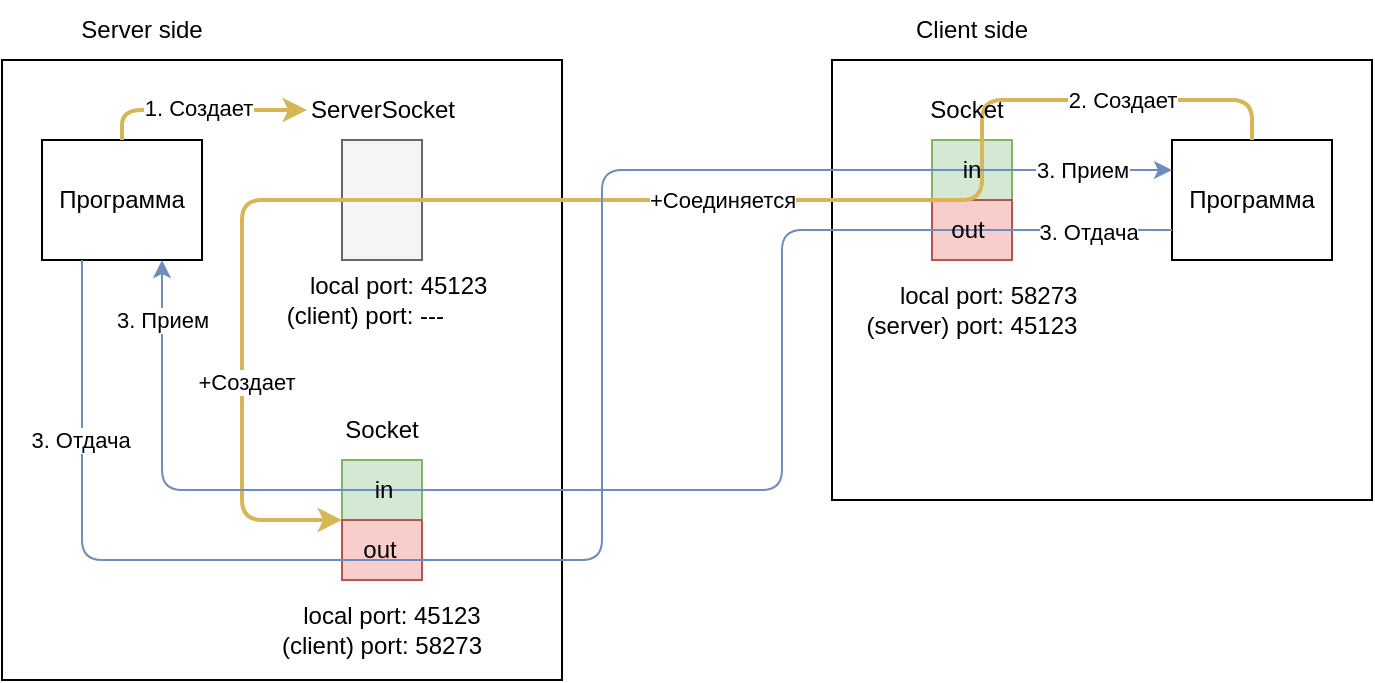 <mxfile version="17.2.4" type="device"><diagram id="9pY3eeljbzoHYX5RfYgv" name="Page-1"><mxGraphModel dx="760" dy="646" grid="1" gridSize="10" guides="1" tooltips="1" connect="1" arrows="1" fold="1" page="1" pageScale="1" pageWidth="827" pageHeight="1169" math="0" shadow="0"><root><mxCell id="0"/><mxCell id="1" parent="0"/><mxCell id="MnM3hJGHa1vX36NyEozm-1" value="" style="rounded=0;whiteSpace=wrap;html=1;" parent="1" vertex="1"><mxGeometry x="40" y="100" width="280" height="310" as="geometry"/></mxCell><mxCell id="MnM3hJGHa1vX36NyEozm-2" value="Server side" style="text;html=1;strokeColor=none;fillColor=none;align=center;verticalAlign=middle;whiteSpace=wrap;rounded=0;" parent="1" vertex="1"><mxGeometry x="40" y="70" width="140" height="30" as="geometry"/></mxCell><mxCell id="MnM3hJGHa1vX36NyEozm-3" value="" style="rounded=0;whiteSpace=wrap;html=1;" parent="1" vertex="1"><mxGeometry x="455" y="100" width="270" height="220" as="geometry"/></mxCell><mxCell id="MnM3hJGHa1vX36NyEozm-4" value="Client side" style="text;html=1;strokeColor=none;fillColor=none;align=center;verticalAlign=middle;whiteSpace=wrap;rounded=0;" parent="1" vertex="1"><mxGeometry x="455" y="70" width="140" height="30" as="geometry"/></mxCell><mxCell id="MnM3hJGHa1vX36NyEozm-5" value="Программа" style="rounded=0;whiteSpace=wrap;html=1;" parent="1" vertex="1"><mxGeometry x="60" y="140" width="80" height="60" as="geometry"/></mxCell><mxCell id="MnM3hJGHa1vX36NyEozm-7" value="" style="rounded=0;whiteSpace=wrap;html=1;fillColor=#f5f5f5;fontColor=#333333;strokeColor=#666666;" parent="1" vertex="1"><mxGeometry x="210" y="140" width="40" height="60" as="geometry"/></mxCell><mxCell id="MnM3hJGHa1vX36NyEozm-9" value="" style="rounded=0;whiteSpace=wrap;html=1;fillColor=#d5e8d4;strokeColor=#82b366;" parent="1" vertex="1"><mxGeometry x="505" y="140" width="40" height="60" as="geometry"/></mxCell><mxCell id="MnM3hJGHa1vX36NyEozm-10" value="" style="rounded=0;whiteSpace=wrap;html=1;fillColor=#f8cecc;strokeColor=#b85450;" parent="1" vertex="1"><mxGeometry x="505" y="170" width="40" height="30" as="geometry"/></mxCell><mxCell id="MnM3hJGHa1vX36NyEozm-11" value="" style="rounded=0;whiteSpace=wrap;html=1;fillColor=#d5e8d4;strokeColor=#82b366;" parent="1" vertex="1"><mxGeometry x="210" y="300" width="40" height="60" as="geometry"/></mxCell><mxCell id="MnM3hJGHa1vX36NyEozm-12" value="" style="rounded=0;whiteSpace=wrap;html=1;fillColor=#f8cecc;strokeColor=#b85450;" parent="1" vertex="1"><mxGeometry x="210" y="330" width="40" height="30" as="geometry"/></mxCell><mxCell id="MnM3hJGHa1vX36NyEozm-13" value="Программа" style="rounded=0;whiteSpace=wrap;html=1;" parent="1" vertex="1"><mxGeometry x="625" y="140" width="80" height="60" as="geometry"/></mxCell><mxCell id="MnM3hJGHa1vX36NyEozm-15" value="&amp;nbsp; &amp;nbsp; &amp;nbsp; &amp;nbsp; &amp;nbsp; &amp;nbsp;local port:&amp;nbsp;45123&lt;br&gt;&amp;nbsp;(client) port: ---" style="text;html=1;strokeColor=none;fillColor=none;align=center;verticalAlign=middle;whiteSpace=wrap;rounded=0;" parent="1" vertex="1"><mxGeometry x="140" y="205" width="160" height="30" as="geometry"/></mxCell><mxCell id="MnM3hJGHa1vX36NyEozm-16" value="&amp;nbsp; &amp;nbsp;local port:&amp;nbsp;45123&lt;br&gt;(client) port: 58273" style="text;html=1;strokeColor=none;fillColor=none;align=center;verticalAlign=middle;whiteSpace=wrap;rounded=0;" parent="1" vertex="1"><mxGeometry x="165" y="370" width="130" height="30" as="geometry"/></mxCell><mxCell id="MnM3hJGHa1vX36NyEozm-17" value="&amp;nbsp; &amp;nbsp; &amp;nbsp;local port: 58273&lt;br&gt;(server) port:&amp;nbsp;45123" style="text;html=1;strokeColor=none;fillColor=none;align=center;verticalAlign=middle;whiteSpace=wrap;rounded=0;" parent="1" vertex="1"><mxGeometry x="450" y="210" width="150" height="30" as="geometry"/></mxCell><mxCell id="MnM3hJGHa1vX36NyEozm-18" value="" style="endArrow=classic;html=1;rounded=1;exitX=0.5;exitY=0;exitDx=0;exitDy=0;entryX=0;entryY=0.5;entryDx=0;entryDy=0;fillColor=#fff2cc;strokeColor=#d6b656;strokeWidth=2;" parent="1" source="MnM3hJGHa1vX36NyEozm-13" target="MnM3hJGHa1vX36NyEozm-11" edge="1"><mxGeometry width="50" height="50" relative="1" as="geometry"><mxPoint x="340" y="330" as="sourcePoint"/><mxPoint x="390" y="280" as="targetPoint"/><Array as="points"><mxPoint x="665" y="120"/><mxPoint x="530" y="120"/><mxPoint x="530" y="170"/><mxPoint x="410" y="170"/><mxPoint x="160" y="170"/><mxPoint x="160" y="330"/></Array></mxGeometry></mxCell><mxCell id="MnM3hJGHa1vX36NyEozm-19" value="+Соединяется" style="edgeLabel;html=1;align=center;verticalAlign=middle;resizable=0;points=[];" parent="MnM3hJGHa1vX36NyEozm-18" vertex="1" connectable="0"><mxGeometry x="-0.24" y="-2" relative="1" as="geometry"><mxPoint x="-37" y="2" as="offset"/></mxGeometry></mxCell><mxCell id="MnM3hJGHa1vX36NyEozm-24" value="+Создает" style="edgeLabel;html=1;align=center;verticalAlign=middle;resizable=0;points=[];" parent="MnM3hJGHa1vX36NyEozm-18" vertex="1" connectable="0"><mxGeometry x="0.607" y="2" relative="1" as="geometry"><mxPoint y="35" as="offset"/></mxGeometry></mxCell><mxCell id="I1gPc1amiDwThFHPN-l_-1" value="2. Создает" style="edgeLabel;html=1;align=center;verticalAlign=middle;resizable=0;points=[];" vertex="1" connectable="0" parent="MnM3hJGHa1vX36NyEozm-18"><mxGeometry x="-0.814" relative="1" as="geometry"><mxPoint x="-12" as="offset"/></mxGeometry></mxCell><mxCell id="MnM3hJGHa1vX36NyEozm-25" value="ServerSocket" style="text;html=1;strokeColor=none;fillColor=none;align=center;verticalAlign=middle;whiteSpace=wrap;rounded=0;" parent="1" vertex="1"><mxGeometry x="192.5" y="110" width="75" height="30" as="geometry"/></mxCell><mxCell id="MnM3hJGHa1vX36NyEozm-26" value="Socket" style="text;html=1;strokeColor=none;fillColor=none;align=center;verticalAlign=middle;whiteSpace=wrap;rounded=0;" parent="1" vertex="1"><mxGeometry x="495" y="110" width="55" height="30" as="geometry"/></mxCell><mxCell id="MnM3hJGHa1vX36NyEozm-27" value="Socket" style="text;html=1;strokeColor=none;fillColor=none;align=center;verticalAlign=middle;whiteSpace=wrap;rounded=0;" parent="1" vertex="1"><mxGeometry x="205" y="270" width="50" height="30" as="geometry"/></mxCell><mxCell id="MnM3hJGHa1vX36NyEozm-28" value="" style="endArrow=classic;html=1;rounded=1;strokeWidth=2;exitX=0.5;exitY=0;exitDx=0;exitDy=0;entryX=0;entryY=0.5;entryDx=0;entryDy=0;fillColor=#fff2cc;strokeColor=#d6b656;" parent="1" source="MnM3hJGHa1vX36NyEozm-5" target="MnM3hJGHa1vX36NyEozm-25" edge="1"><mxGeometry width="50" height="50" relative="1" as="geometry"><mxPoint x="90" y="140" as="sourcePoint"/><mxPoint x="140" y="90" as="targetPoint"/><Array as="points"><mxPoint x="100" y="125"/></Array></mxGeometry></mxCell><mxCell id="MnM3hJGHa1vX36NyEozm-29" value="1. Создает" style="edgeLabel;html=1;align=center;verticalAlign=middle;resizable=0;points=[];" parent="MnM3hJGHa1vX36NyEozm-28" vertex="1" connectable="0"><mxGeometry x="-0.02" y="1" relative="1" as="geometry"><mxPoint as="offset"/></mxGeometry></mxCell><mxCell id="MnM3hJGHa1vX36NyEozm-33" value="" style="endArrow=classic;html=1;rounded=1;strokeWidth=1;entryX=0.75;entryY=1;entryDx=0;entryDy=0;fillColor=#dae8fc;strokeColor=#6c8ebf;exitX=0;exitY=0.75;exitDx=0;exitDy=0;" parent="1" source="MnM3hJGHa1vX36NyEozm-13" target="MnM3hJGHa1vX36NyEozm-5" edge="1"><mxGeometry width="50" height="50" relative="1" as="geometry"><mxPoint x="340" y="310" as="sourcePoint"/><mxPoint x="250" y="315" as="targetPoint"/><Array as="points"><mxPoint x="430" y="185"/><mxPoint x="430" y="315"/><mxPoint x="120" y="315"/></Array></mxGeometry></mxCell><mxCell id="MnM3hJGHa1vX36NyEozm-42" value="3.&amp;nbsp;Отдача" style="edgeLabel;html=1;align=center;verticalAlign=middle;resizable=0;points=[];" parent="MnM3hJGHa1vX36NyEozm-33" vertex="1" connectable="0"><mxGeometry x="-0.887" y="1" relative="1" as="geometry"><mxPoint as="offset"/></mxGeometry></mxCell><mxCell id="MnM3hJGHa1vX36NyEozm-44" value="3.&amp;nbsp;Прием" style="edgeLabel;html=1;align=center;verticalAlign=middle;resizable=0;points=[];" parent="MnM3hJGHa1vX36NyEozm-33" vertex="1" connectable="0"><mxGeometry x="0.894" relative="1" as="geometry"><mxPoint y="-10" as="offset"/></mxGeometry></mxCell><mxCell id="MnM3hJGHa1vX36NyEozm-35" value="" style="endArrow=classic;html=1;rounded=1;strokeWidth=1;exitX=0.25;exitY=1;exitDx=0;exitDy=0;entryX=0;entryY=0.25;entryDx=0;entryDy=0;fillColor=#dae8fc;strokeColor=#6c8ebf;" parent="1" source="MnM3hJGHa1vX36NyEozm-5" target="MnM3hJGHa1vX36NyEozm-13" edge="1"><mxGeometry width="50" height="50" relative="1" as="geometry"><mxPoint x="330" y="330" as="sourcePoint"/><mxPoint x="400" y="240" as="targetPoint"/><Array as="points"><mxPoint x="80" y="350"/><mxPoint x="340" y="350"/><mxPoint x="340" y="155"/></Array></mxGeometry></mxCell><mxCell id="MnM3hJGHa1vX36NyEozm-43" value="3. Прием" style="edgeLabel;html=1;align=center;verticalAlign=middle;resizable=0;points=[];" parent="MnM3hJGHa1vX36NyEozm-35" vertex="1" connectable="0"><mxGeometry x="0.899" relative="1" as="geometry"><mxPoint as="offset"/></mxGeometry></mxCell><mxCell id="MnM3hJGHa1vX36NyEozm-45" value="3.&amp;nbsp;Отдача" style="edgeLabel;html=1;align=center;verticalAlign=middle;resizable=0;points=[];" parent="MnM3hJGHa1vX36NyEozm-35" vertex="1" connectable="0"><mxGeometry x="-0.798" y="-1" relative="1" as="geometry"><mxPoint as="offset"/></mxGeometry></mxCell><mxCell id="MnM3hJGHa1vX36NyEozm-37" value="out" style="text;html=1;strokeColor=none;fillColor=none;align=center;verticalAlign=middle;whiteSpace=wrap;rounded=0;" parent="1" vertex="1"><mxGeometry x="492.5" y="170" width="60" height="30" as="geometry"/></mxCell><mxCell id="MnM3hJGHa1vX36NyEozm-39" value="in" style="text;html=1;strokeColor=none;fillColor=none;align=center;verticalAlign=middle;whiteSpace=wrap;rounded=0;" parent="1" vertex="1"><mxGeometry x="495" y="140" width="60" height="30" as="geometry"/></mxCell><mxCell id="MnM3hJGHa1vX36NyEozm-40" value="out" style="text;html=1;strokeColor=none;fillColor=none;align=center;verticalAlign=middle;whiteSpace=wrap;rounded=0;" parent="1" vertex="1"><mxGeometry x="198.75" y="330" width="60" height="30" as="geometry"/></mxCell><mxCell id="MnM3hJGHa1vX36NyEozm-41" value="in" style="text;html=1;strokeColor=none;fillColor=none;align=center;verticalAlign=middle;whiteSpace=wrap;rounded=0;" parent="1" vertex="1"><mxGeometry x="201.25" y="300" width="60" height="30" as="geometry"/></mxCell></root></mxGraphModel></diagram></mxfile>